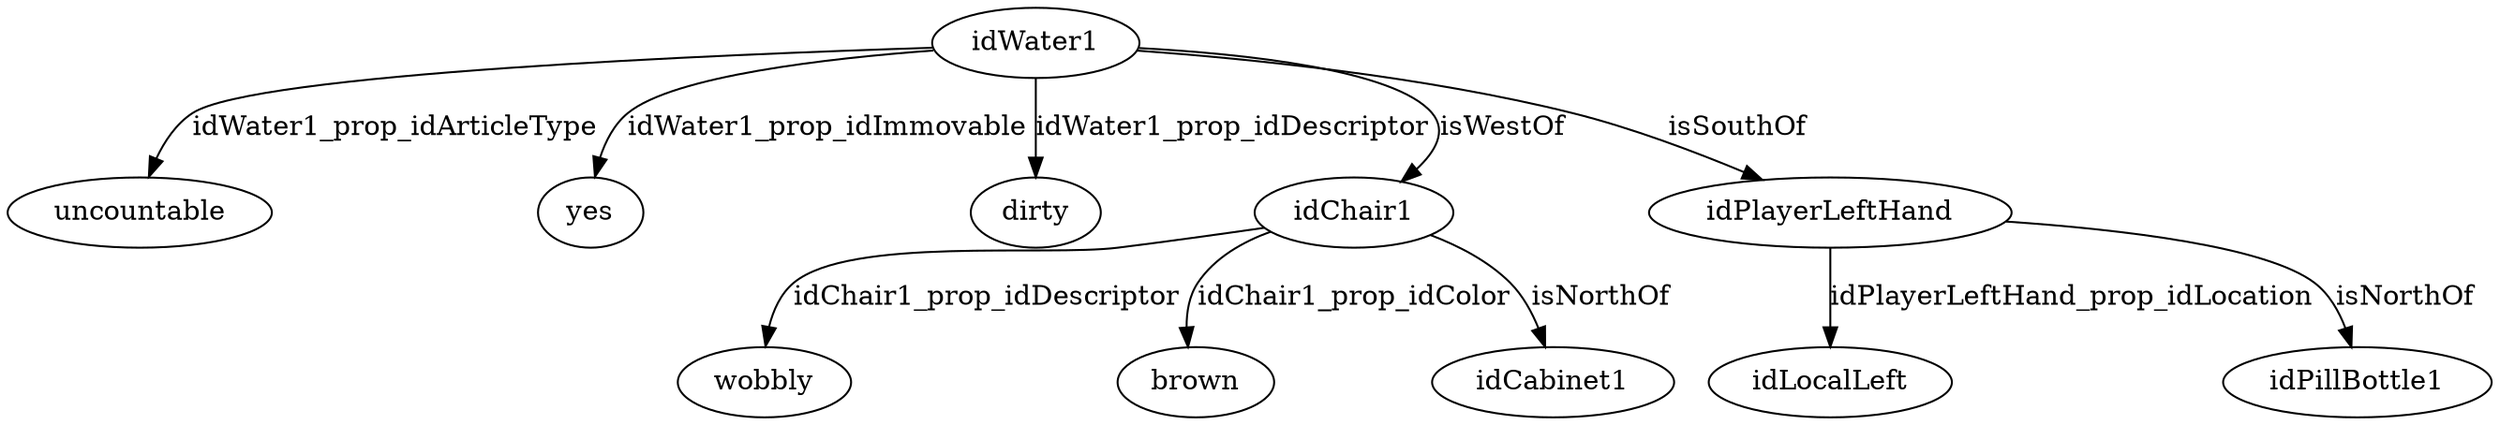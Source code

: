 strict digraph  {
idWater1 [node_type=entity_node, root=root];
uncountable;
yes;
dirty;
idChair1;
wobbly;
brown;
idPlayerLeftHand;
idLocalLeft;
idCabinet1;
idPillBottle1;
idWater1 -> uncountable  [edge_type=property, label=idWater1_prop_idArticleType];
idWater1 -> yes  [edge_type=property, label=idWater1_prop_idImmovable];
idWater1 -> dirty  [edge_type=property, label=idWater1_prop_idDescriptor];
idWater1 -> idChair1  [edge_type=relationship, label=isWestOf];
idWater1 -> idPlayerLeftHand  [edge_type=relationship, label=isSouthOf];
idChair1 -> wobbly  [edge_type=property, label=idChair1_prop_idDescriptor];
idChair1 -> brown  [edge_type=property, label=idChair1_prop_idColor];
idChair1 -> idCabinet1  [edge_type=relationship, label=isNorthOf];
idPlayerLeftHand -> idLocalLeft  [edge_type=property, label=idPlayerLeftHand_prop_idLocation];
idPlayerLeftHand -> idPillBottle1  [edge_type=relationship, label=isNorthOf];
}
